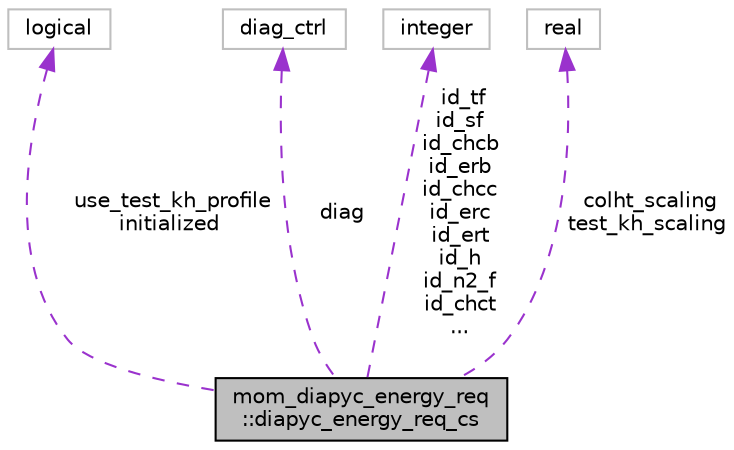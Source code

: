 digraph "mom_diapyc_energy_req::diapyc_energy_req_cs"
{
 // INTERACTIVE_SVG=YES
 // LATEX_PDF_SIZE
  edge [fontname="Helvetica",fontsize="10",labelfontname="Helvetica",labelfontsize="10"];
  node [fontname="Helvetica",fontsize="10",shape=record];
  Node1 [label="mom_diapyc_energy_req\l::diapyc_energy_req_cs",height=0.2,width=0.4,color="black", fillcolor="grey75", style="filled", fontcolor="black",tooltip="This control structure holds parameters for the MOM_diapyc_energy_req module."];
  Node2 -> Node1 [dir="back",color="darkorchid3",fontsize="10",style="dashed",label=" use_test_kh_profile\ninitialized" ,fontname="Helvetica"];
  Node2 [label="logical",height=0.2,width=0.4,color="grey75", fillcolor="white", style="filled",tooltip=" "];
  Node3 -> Node1 [dir="back",color="darkorchid3",fontsize="10",style="dashed",label=" diag" ,fontname="Helvetica"];
  Node3 [label="diag_ctrl",height=0.2,width=0.4,color="grey75", fillcolor="white", style="filled",tooltip=" "];
  Node4 -> Node1 [dir="back",color="darkorchid3",fontsize="10",style="dashed",label=" id_tf\nid_sf\nid_chcb\nid_erb\nid_chcc\nid_erc\nid_ert\nid_h\nid_n2_f\nid_chct\n..." ,fontname="Helvetica"];
  Node4 [label="integer",height=0.2,width=0.4,color="grey75", fillcolor="white", style="filled",tooltip=" "];
  Node5 -> Node1 [dir="back",color="darkorchid3",fontsize="10",style="dashed",label=" colht_scaling\ntest_kh_scaling" ,fontname="Helvetica"];
  Node5 [label="real",height=0.2,width=0.4,color="grey75", fillcolor="white", style="filled",tooltip=" "];
}
